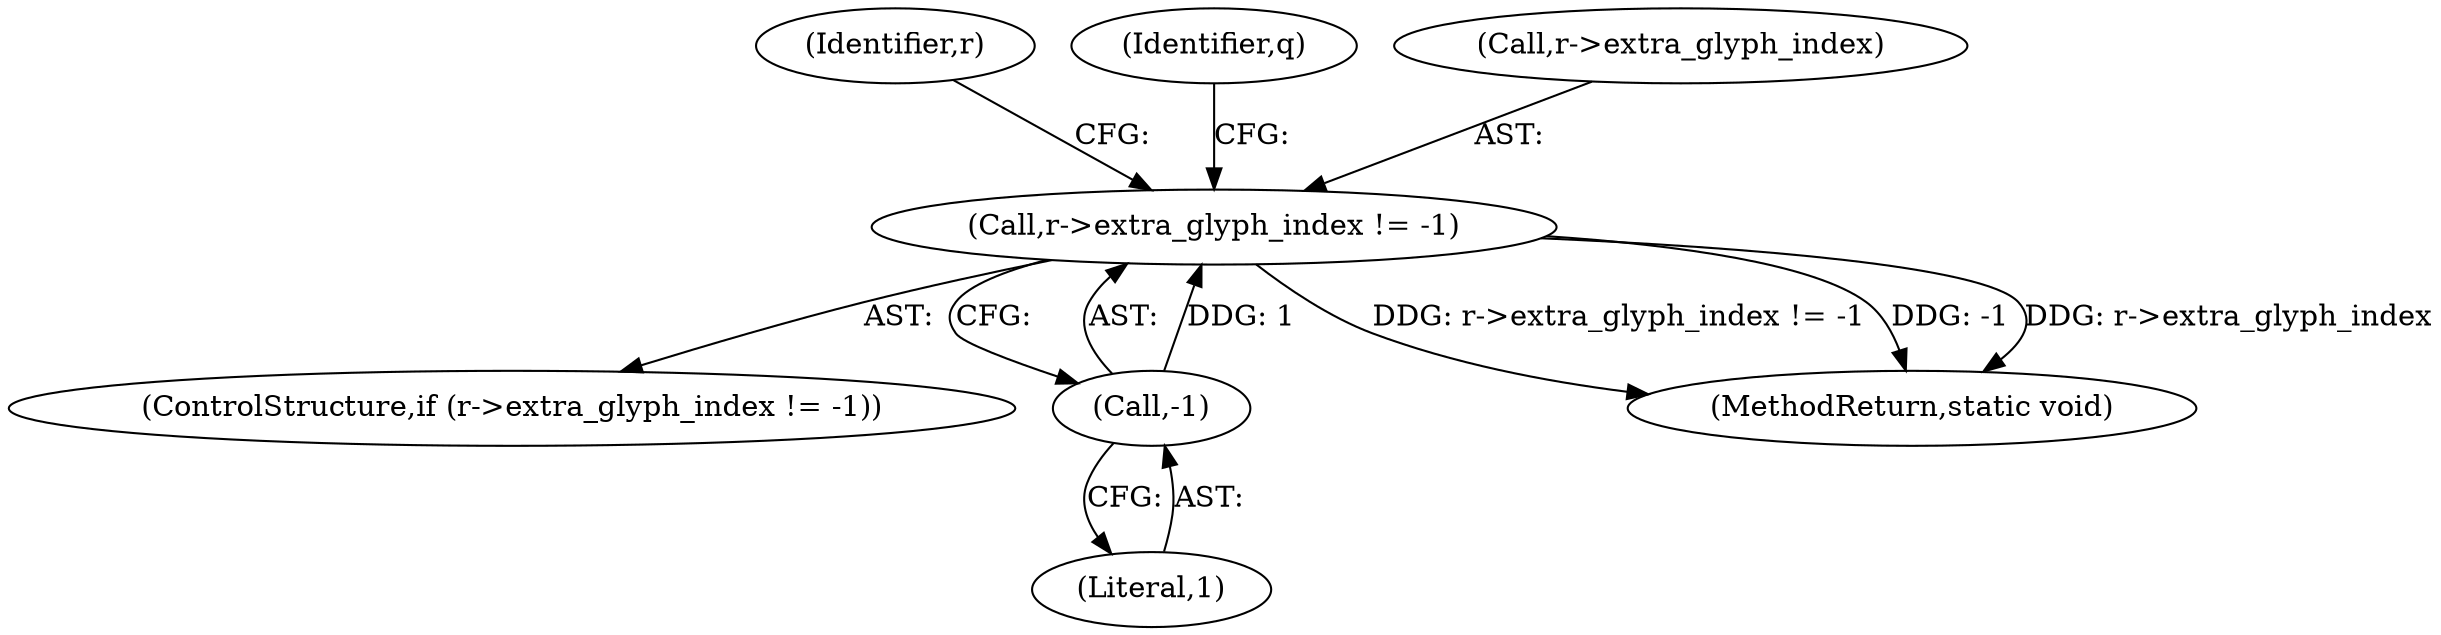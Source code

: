 digraph "0_ghostscript_937ccd17ac65935633b2ebc06cb7089b91e17e6b@pointer" {
"1000119" [label="(Call,r->extra_glyph_index != -1)"];
"1000123" [label="(Call,-1)"];
"1000119" [label="(Call,r->extra_glyph_index != -1)"];
"1000123" [label="(Call,-1)"];
"1000124" [label="(Literal,1)"];
"1000118" [label="(ControlStructure,if (r->extra_glyph_index != -1))"];
"1000260" [label="(Identifier,r)"];
"1000127" [label="(Identifier,q)"];
"1000273" [label="(MethodReturn,static void)"];
"1000120" [label="(Call,r->extra_glyph_index)"];
"1000119" -> "1000118"  [label="AST: "];
"1000119" -> "1000123"  [label="CFG: "];
"1000120" -> "1000119"  [label="AST: "];
"1000123" -> "1000119"  [label="AST: "];
"1000127" -> "1000119"  [label="CFG: "];
"1000260" -> "1000119"  [label="CFG: "];
"1000119" -> "1000273"  [label="DDG: r->extra_glyph_index != -1"];
"1000119" -> "1000273"  [label="DDG: -1"];
"1000119" -> "1000273"  [label="DDG: r->extra_glyph_index"];
"1000123" -> "1000119"  [label="DDG: 1"];
"1000123" -> "1000124"  [label="CFG: "];
"1000124" -> "1000123"  [label="AST: "];
}
